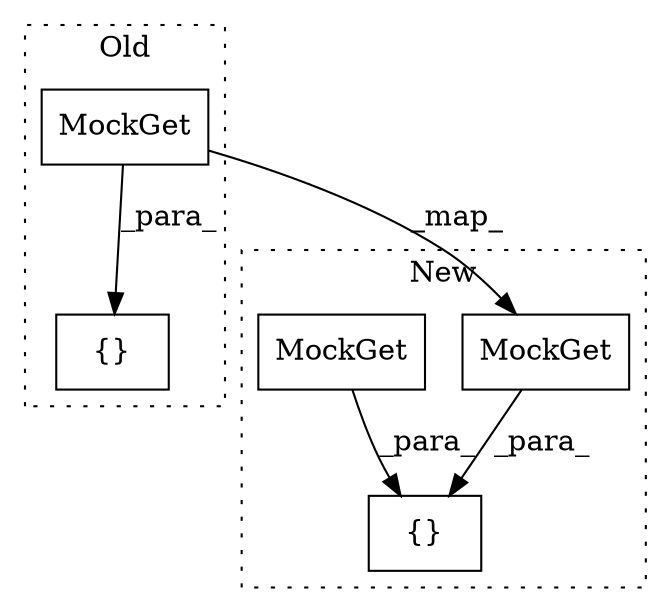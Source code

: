 digraph G {
subgraph cluster0 {
1 [label="MockGet" a="32" s="1670,1716" l="8,1" shape="box"];
3 [label="{}" a="4" s="1618,1717" l="1,1" shape="box"];
label = "Old";
style="dotted";
}
subgraph cluster1 {
2 [label="MockGet" a="32" s="2306,2358" l="8,1" shape="box"];
4 [label="{}" a="4" s="2182,2359" l="1,1" shape="box"];
5 [label="MockGet" a="32" s="2183,2247" l="8,1" shape="box"];
label = "New";
style="dotted";
}
1 -> 2 [label="_map_"];
1 -> 3 [label="_para_"];
2 -> 4 [label="_para_"];
5 -> 4 [label="_para_"];
}